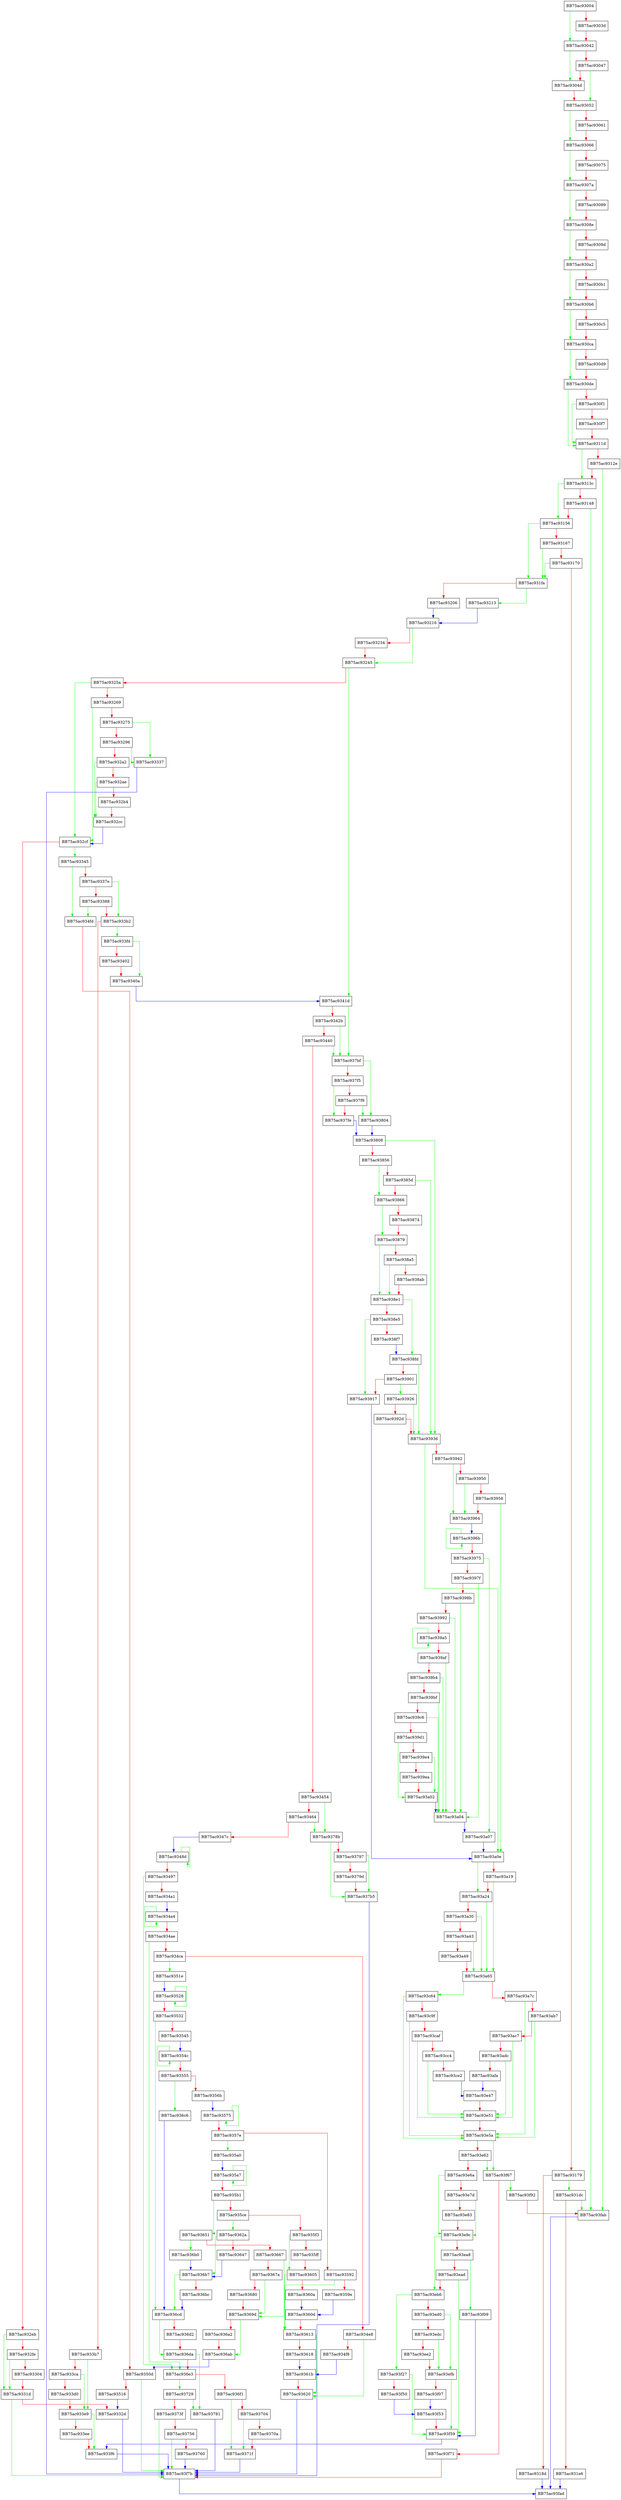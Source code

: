 digraph Action {
  node [shape="box"];
  graph [splines=ortho];
  BB75ac93004 -> BB75ac93042 [color="green"];
  BB75ac93004 -> BB75ac9303d [color="red"];
  BB75ac9303d -> BB75ac93042 [color="red"];
  BB75ac93042 -> BB75ac9304d [color="green"];
  BB75ac93042 -> BB75ac93047 [color="red"];
  BB75ac93047 -> BB75ac93052 [color="green"];
  BB75ac93047 -> BB75ac9304d [color="red"];
  BB75ac9304d -> BB75ac93052 [color="red"];
  BB75ac93052 -> BB75ac93066 [color="green"];
  BB75ac93052 -> BB75ac93061 [color="red"];
  BB75ac93061 -> BB75ac93066 [color="red"];
  BB75ac93066 -> BB75ac9307a [color="green"];
  BB75ac93066 -> BB75ac93075 [color="red"];
  BB75ac93075 -> BB75ac9307a [color="red"];
  BB75ac9307a -> BB75ac9308e [color="green"];
  BB75ac9307a -> BB75ac93089 [color="red"];
  BB75ac93089 -> BB75ac9308e [color="red"];
  BB75ac9308e -> BB75ac930a2 [color="green"];
  BB75ac9308e -> BB75ac9309d [color="red"];
  BB75ac9309d -> BB75ac930a2 [color="red"];
  BB75ac930a2 -> BB75ac930b6 [color="green"];
  BB75ac930a2 -> BB75ac930b1 [color="red"];
  BB75ac930b1 -> BB75ac930b6 [color="red"];
  BB75ac930b6 -> BB75ac930ca [color="green"];
  BB75ac930b6 -> BB75ac930c5 [color="red"];
  BB75ac930c5 -> BB75ac930ca [color="red"];
  BB75ac930ca -> BB75ac930de [color="green"];
  BB75ac930ca -> BB75ac930d9 [color="red"];
  BB75ac930d9 -> BB75ac930de [color="red"];
  BB75ac930de -> BB75ac9311d [color="green"];
  BB75ac930de -> BB75ac930f1 [color="red"];
  BB75ac930f1 -> BB75ac9311d [color="green"];
  BB75ac930f1 -> BB75ac930f7 [color="red"];
  BB75ac930f7 -> BB75ac9311d [color="red"];
  BB75ac9311d -> BB75ac9313c [color="green"];
  BB75ac9311d -> BB75ac9312e [color="red"];
  BB75ac9312e -> BB75ac93fab [color="green"];
  BB75ac9312e -> BB75ac9313c [color="red"];
  BB75ac9313c -> BB75ac93156 [color="green"];
  BB75ac9313c -> BB75ac93148 [color="red"];
  BB75ac93148 -> BB75ac93fab [color="green"];
  BB75ac93148 -> BB75ac93156 [color="red"];
  BB75ac93156 -> BB75ac931fa [color="green"];
  BB75ac93156 -> BB75ac93167 [color="red"];
  BB75ac93167 -> BB75ac931fa [color="green"];
  BB75ac93167 -> BB75ac93170 [color="red"];
  BB75ac93170 -> BB75ac931fa [color="green"];
  BB75ac93170 -> BB75ac93179 [color="red"];
  BB75ac93179 -> BB75ac931dc [color="green"];
  BB75ac93179 -> BB75ac9318d [color="red"];
  BB75ac9318d -> BB75ac93fad [color="blue"];
  BB75ac931dc -> BB75ac93fab [color="green"];
  BB75ac931dc -> BB75ac931e6 [color="red"];
  BB75ac931e6 -> BB75ac93fad [color="blue"];
  BB75ac931fa -> BB75ac93213 [color="green"];
  BB75ac931fa -> BB75ac93206 [color="red"];
  BB75ac93206 -> BB75ac93216 [color="blue"];
  BB75ac93213 -> BB75ac93216 [color="blue"];
  BB75ac93216 -> BB75ac93245 [color="green"];
  BB75ac93216 -> BB75ac93234 [color="red"];
  BB75ac93234 -> BB75ac93245 [color="red"];
  BB75ac93245 -> BB75ac9341d [color="green"];
  BB75ac93245 -> BB75ac9325a [color="red"];
  BB75ac9325a -> BB75ac932cf [color="green"];
  BB75ac9325a -> BB75ac93269 [color="red"];
  BB75ac93269 -> BB75ac932cf [color="green"];
  BB75ac93269 -> BB75ac93275 [color="red"];
  BB75ac93275 -> BB75ac93337 [color="green"];
  BB75ac93275 -> BB75ac93296 [color="red"];
  BB75ac93296 -> BB75ac93337 [color="green"];
  BB75ac93296 -> BB75ac932a2 [color="red"];
  BB75ac932a2 -> BB75ac932cc [color="green"];
  BB75ac932a2 -> BB75ac932ae [color="red"];
  BB75ac932ae -> BB75ac932cc [color="green"];
  BB75ac932ae -> BB75ac932b4 [color="red"];
  BB75ac932b4 -> BB75ac932cc [color="red"];
  BB75ac932cc -> BB75ac932cf [color="blue"];
  BB75ac932cf -> BB75ac93345 [color="green"];
  BB75ac932cf -> BB75ac932eb [color="red"];
  BB75ac932eb -> BB75ac9331d [color="green"];
  BB75ac932eb -> BB75ac932fe [color="red"];
  BB75ac932fe -> BB75ac9331d [color="green"];
  BB75ac932fe -> BB75ac93304 [color="red"];
  BB75ac93304 -> BB75ac9331d [color="red"];
  BB75ac9331d -> BB75ac93f7b [color="green"];
  BB75ac9331d -> BB75ac9332d [color="red"];
  BB75ac9332d -> BB75ac93f7b [color="blue"];
  BB75ac93337 -> BB75ac93f7b [color="blue"];
  BB75ac93345 -> BB75ac934fd [color="green"];
  BB75ac93345 -> BB75ac9337e [color="red"];
  BB75ac9337e -> BB75ac933b2 [color="green"];
  BB75ac9337e -> BB75ac93388 [color="red"];
  BB75ac93388 -> BB75ac934fd [color="green"];
  BB75ac93388 -> BB75ac933b2 [color="red"];
  BB75ac933b2 -> BB75ac933fd [color="green"];
  BB75ac933b2 -> BB75ac933b7 [color="red"];
  BB75ac933b7 -> BB75ac933e9 [color="green"];
  BB75ac933b7 -> BB75ac933ca [color="red"];
  BB75ac933ca -> BB75ac933e9 [color="green"];
  BB75ac933ca -> BB75ac933d0 [color="red"];
  BB75ac933d0 -> BB75ac933e9 [color="red"];
  BB75ac933e9 -> BB75ac933f6 [color="green"];
  BB75ac933e9 -> BB75ac933ee [color="red"];
  BB75ac933ee -> BB75ac933f6 [color="red"];
  BB75ac933f6 -> BB75ac93f7b [color="blue"];
  BB75ac933fd -> BB75ac9340a [color="green"];
  BB75ac933fd -> BB75ac93402 [color="red"];
  BB75ac93402 -> BB75ac9340a [color="red"];
  BB75ac9340a -> BB75ac9341d [color="blue"];
  BB75ac9341d -> BB75ac937bf [color="green"];
  BB75ac9341d -> BB75ac9342b [color="red"];
  BB75ac9342b -> BB75ac937bf [color="green"];
  BB75ac9342b -> BB75ac93440 [color="red"];
  BB75ac93440 -> BB75ac937bf [color="green"];
  BB75ac93440 -> BB75ac93454 [color="red"];
  BB75ac93454 -> BB75ac9378b [color="green"];
  BB75ac93454 -> BB75ac93464 [color="red"];
  BB75ac93464 -> BB75ac9378b [color="green"];
  BB75ac93464 -> BB75ac9347c [color="red"];
  BB75ac9347c -> BB75ac9348d [color="blue"];
  BB75ac9348d -> BB75ac9348d [color="green"];
  BB75ac9348d -> BB75ac93497 [color="red"];
  BB75ac93497 -> BB75ac936e3 [color="green"];
  BB75ac93497 -> BB75ac934a1 [color="red"];
  BB75ac934a1 -> BB75ac934a4 [color="blue"];
  BB75ac934a4 -> BB75ac934a4 [color="green"];
  BB75ac934a4 -> BB75ac934ae [color="red"];
  BB75ac934ae -> BB75ac936e3 [color="green"];
  BB75ac934ae -> BB75ac934ca [color="red"];
  BB75ac934ca -> BB75ac9351e [color="green"];
  BB75ac934ca -> BB75ac934e8 [color="red"];
  BB75ac934e8 -> BB75ac93620 [color="green"];
  BB75ac934e8 -> BB75ac934f8 [color="red"];
  BB75ac934f8 -> BB75ac9361b [color="blue"];
  BB75ac934fd -> BB75ac9350d [color="red"];
  BB75ac9350d -> BB75ac93f7b [color="green"];
  BB75ac9350d -> BB75ac93516 [color="red"];
  BB75ac93516 -> BB75ac9332d [color="blue"];
  BB75ac9351e -> BB75ac93528 [color="blue"];
  BB75ac93528 -> BB75ac93528 [color="green"];
  BB75ac93528 -> BB75ac93532 [color="red"];
  BB75ac93532 -> BB75ac936cd [color="green"];
  BB75ac93532 -> BB75ac93545 [color="red"];
  BB75ac93545 -> BB75ac9354c [color="blue"];
  BB75ac9354c -> BB75ac9354c [color="green"];
  BB75ac9354c -> BB75ac93555 [color="red"];
  BB75ac93555 -> BB75ac936c6 [color="green"];
  BB75ac93555 -> BB75ac9356b [color="red"];
  BB75ac9356b -> BB75ac93575 [color="blue"];
  BB75ac93575 -> BB75ac93575 [color="green"];
  BB75ac93575 -> BB75ac9357e [color="red"];
  BB75ac9357e -> BB75ac935a0 [color="green"];
  BB75ac9357e -> BB75ac93592 [color="red"];
  BB75ac93592 -> BB75ac93613 [color="green"];
  BB75ac93592 -> BB75ac9359e [color="red"];
  BB75ac9359e -> BB75ac9360d [color="blue"];
  BB75ac935a0 -> BB75ac935a7 [color="blue"];
  BB75ac935a7 -> BB75ac935a7 [color="green"];
  BB75ac935a7 -> BB75ac935b1 [color="red"];
  BB75ac935b1 -> BB75ac93651 [color="green"];
  BB75ac935b1 -> BB75ac935ce [color="red"];
  BB75ac935ce -> BB75ac9362a [color="green"];
  BB75ac935ce -> BB75ac935f3 [color="red"];
  BB75ac935f3 -> BB75ac93605 [color="green"];
  BB75ac935f3 -> BB75ac935ff [color="red"];
  BB75ac935ff -> BB75ac93605 [color="red"];
  BB75ac93605 -> BB75ac93613 [color="green"];
  BB75ac93605 -> BB75ac9360a [color="red"];
  BB75ac9360a -> BB75ac9360d [color="blue"];
  BB75ac9360d -> BB75ac93613 [color="red"];
  BB75ac93613 -> BB75ac93620 [color="green"];
  BB75ac93613 -> BB75ac93618 [color="red"];
  BB75ac93618 -> BB75ac9361b [color="blue"];
  BB75ac9361b -> BB75ac93620 [color="red"];
  BB75ac93620 -> BB75ac93f7b [color="blue"];
  BB75ac9362a -> BB75ac936b7 [color="green"];
  BB75ac9362a -> BB75ac93647 [color="red"];
  BB75ac93647 -> BB75ac936b7 [color="blue"];
  BB75ac93651 -> BB75ac936b0 [color="green"];
  BB75ac93651 -> BB75ac93667 [color="red"];
  BB75ac93667 -> BB75ac9369d [color="green"];
  BB75ac93667 -> BB75ac9367a [color="red"];
  BB75ac9367a -> BB75ac9369d [color="green"];
  BB75ac9367a -> BB75ac93680 [color="red"];
  BB75ac93680 -> BB75ac9369d [color="red"];
  BB75ac9369d -> BB75ac936ab [color="green"];
  BB75ac9369d -> BB75ac936a2 [color="red"];
  BB75ac936a2 -> BB75ac936ab [color="red"];
  BB75ac936ab -> BB75ac9350d [color="blue"];
  BB75ac936b0 -> BB75ac936b7 [color="blue"];
  BB75ac936b7 -> BB75ac936cd [color="green"];
  BB75ac936b7 -> BB75ac936bc [color="red"];
  BB75ac936bc -> BB75ac936cd [color="blue"];
  BB75ac936c6 -> BB75ac936cd [color="blue"];
  BB75ac936cd -> BB75ac936da [color="green"];
  BB75ac936cd -> BB75ac936d2 [color="red"];
  BB75ac936d2 -> BB75ac936da [color="red"];
  BB75ac936da -> BB75ac93781 [color="green"];
  BB75ac936da -> BB75ac936e3 [color="red"];
  BB75ac936e3 -> BB75ac93729 [color="green"];
  BB75ac936e3 -> BB75ac936f1 [color="red"];
  BB75ac936f1 -> BB75ac9371f [color="green"];
  BB75ac936f1 -> BB75ac93704 [color="red"];
  BB75ac93704 -> BB75ac9371f [color="green"];
  BB75ac93704 -> BB75ac9370a [color="red"];
  BB75ac9370a -> BB75ac9371f [color="red"];
  BB75ac9371f -> BB75ac93f7b [color="blue"];
  BB75ac93729 -> BB75ac93781 [color="green"];
  BB75ac93729 -> BB75ac9373f [color="red"];
  BB75ac9373f -> BB75ac93f7b [color="green"];
  BB75ac9373f -> BB75ac93756 [color="red"];
  BB75ac93756 -> BB75ac93f7b [color="green"];
  BB75ac93756 -> BB75ac93760 [color="red"];
  BB75ac93760 -> BB75ac93f7b [color="blue"];
  BB75ac93781 -> BB75ac93f7b [color="blue"];
  BB75ac9378b -> BB75ac937b5 [color="green"];
  BB75ac9378b -> BB75ac93797 [color="red"];
  BB75ac93797 -> BB75ac937b5 [color="green"];
  BB75ac93797 -> BB75ac9379d [color="red"];
  BB75ac9379d -> BB75ac937b5 [color="red"];
  BB75ac937b5 -> BB75ac93f7b [color="blue"];
  BB75ac937bf -> BB75ac93804 [color="green"];
  BB75ac937bf -> BB75ac937f5 [color="red"];
  BB75ac937f5 -> BB75ac937fe [color="green"];
  BB75ac937f5 -> BB75ac937f9 [color="red"];
  BB75ac937f9 -> BB75ac93804 [color="green"];
  BB75ac937f9 -> BB75ac937fe [color="red"];
  BB75ac937fe -> BB75ac93808 [color="blue"];
  BB75ac93804 -> BB75ac93808 [color="blue"];
  BB75ac93808 -> BB75ac93936 [color="green"];
  BB75ac93808 -> BB75ac93856 [color="red"];
  BB75ac93856 -> BB75ac93866 [color="green"];
  BB75ac93856 -> BB75ac9385d [color="red"];
  BB75ac9385d -> BB75ac93936 [color="green"];
  BB75ac9385d -> BB75ac93866 [color="red"];
  BB75ac93866 -> BB75ac93879 [color="green"];
  BB75ac93866 -> BB75ac93874 [color="red"];
  BB75ac93874 -> BB75ac93879 [color="red"];
  BB75ac93879 -> BB75ac938e1 [color="green"];
  BB75ac93879 -> BB75ac938a5 [color="red"];
  BB75ac938a5 -> BB75ac938e1 [color="green"];
  BB75ac938a5 -> BB75ac938ab [color="red"];
  BB75ac938ab -> BB75ac938e1 [color="red"];
  BB75ac938e1 -> BB75ac938fd [color="green"];
  BB75ac938e1 -> BB75ac938e5 [color="red"];
  BB75ac938e5 -> BB75ac93917 [color="green"];
  BB75ac938e5 -> BB75ac938f7 [color="red"];
  BB75ac938f7 -> BB75ac938fd [color="blue"];
  BB75ac938fd -> BB75ac93936 [color="green"];
  BB75ac938fd -> BB75ac93901 [color="red"];
  BB75ac93901 -> BB75ac93926 [color="green"];
  BB75ac93901 -> BB75ac93917 [color="red"];
  BB75ac93917 -> BB75ac93a0e [color="blue"];
  BB75ac93926 -> BB75ac93936 [color="green"];
  BB75ac93926 -> BB75ac9392d [color="red"];
  BB75ac9392d -> BB75ac93936 [color="red"];
  BB75ac93936 -> BB75ac93a0e [color="green"];
  BB75ac93936 -> BB75ac93942 [color="red"];
  BB75ac93942 -> BB75ac93964 [color="green"];
  BB75ac93942 -> BB75ac93950 [color="red"];
  BB75ac93950 -> BB75ac93964 [color="green"];
  BB75ac93950 -> BB75ac93958 [color="red"];
  BB75ac93958 -> BB75ac93a0e [color="green"];
  BB75ac93958 -> BB75ac93964 [color="red"];
  BB75ac93964 -> BB75ac9396b [color="blue"];
  BB75ac9396b -> BB75ac9396b [color="green"];
  BB75ac9396b -> BB75ac93975 [color="red"];
  BB75ac93975 -> BB75ac93a07 [color="green"];
  BB75ac93975 -> BB75ac9397f [color="red"];
  BB75ac9397f -> BB75ac93a04 [color="green"];
  BB75ac9397f -> BB75ac9398b [color="red"];
  BB75ac9398b -> BB75ac93a04 [color="green"];
  BB75ac9398b -> BB75ac93992 [color="red"];
  BB75ac93992 -> BB75ac93a04 [color="green"];
  BB75ac93992 -> BB75ac939a5 [color="red"];
  BB75ac939a5 -> BB75ac939a5 [color="green"];
  BB75ac939a5 -> BB75ac939af [color="red"];
  BB75ac939af -> BB75ac93a04 [color="green"];
  BB75ac939af -> BB75ac939b4 [color="red"];
  BB75ac939b4 -> BB75ac93a04 [color="green"];
  BB75ac939b4 -> BB75ac939bf [color="red"];
  BB75ac939bf -> BB75ac93a04 [color="green"];
  BB75ac939bf -> BB75ac939c6 [color="red"];
  BB75ac939c6 -> BB75ac93a04 [color="green"];
  BB75ac939c6 -> BB75ac939d1 [color="red"];
  BB75ac939d1 -> BB75ac93a02 [color="green"];
  BB75ac939d1 -> BB75ac939e4 [color="red"];
  BB75ac939e4 -> BB75ac93a02 [color="green"];
  BB75ac939e4 -> BB75ac939ea [color="red"];
  BB75ac939ea -> BB75ac93a02 [color="red"];
  BB75ac93a02 -> BB75ac93a04 [color="blue"];
  BB75ac93a04 -> BB75ac93a07 [color="blue"];
  BB75ac93a07 -> BB75ac93a0e [color="blue"];
  BB75ac93a0e -> BB75ac93a24 [color="green"];
  BB75ac93a0e -> BB75ac93a19 [color="red"];
  BB75ac93a19 -> BB75ac93a65 [color="green"];
  BB75ac93a19 -> BB75ac93a24 [color="red"];
  BB75ac93a24 -> BB75ac93a65 [color="green"];
  BB75ac93a24 -> BB75ac93a30 [color="red"];
  BB75ac93a30 -> BB75ac93a65 [color="green"];
  BB75ac93a30 -> BB75ac93a43 [color="red"];
  BB75ac93a43 -> BB75ac93a65 [color="green"];
  BB75ac93a43 -> BB75ac93a49 [color="red"];
  BB75ac93a49 -> BB75ac93a65 [color="red"];
  BB75ac93a65 -> BB75ac93c64 [color="green"];
  BB75ac93a65 -> BB75ac93a7c [color="red"];
  BB75ac93a7c -> BB75ac93e5a [color="green"];
  BB75ac93a7c -> BB75ac93ab7 [color="red"];
  BB75ac93ab7 -> BB75ac93e5a [color="green"];
  BB75ac93ab7 -> BB75ac93ac7 [color="red"];
  BB75ac93ac7 -> BB75ac93e51 [color="green"];
  BB75ac93ac7 -> BB75ac93adc [color="red"];
  BB75ac93adc -> BB75ac93e51 [color="green"];
  BB75ac93adc -> BB75ac93afa [color="red"];
  BB75ac93afa -> BB75ac93e47 [color="blue"];
  BB75ac93c64 -> BB75ac93e5a [color="green"];
  BB75ac93c64 -> BB75ac93c9f [color="red"];
  BB75ac93c9f -> BB75ac93e5a [color="green"];
  BB75ac93c9f -> BB75ac93caf [color="red"];
  BB75ac93caf -> BB75ac93e51 [color="green"];
  BB75ac93caf -> BB75ac93cc4 [color="red"];
  BB75ac93cc4 -> BB75ac93e51 [color="green"];
  BB75ac93cc4 -> BB75ac93ce2 [color="red"];
  BB75ac93ce2 -> BB75ac93e47 [color="blue"];
  BB75ac93e47 -> BB75ac93e51 [color="red"];
  BB75ac93e51 -> BB75ac93e5a [color="red"];
  BB75ac93e5a -> BB75ac93f67 [color="green"];
  BB75ac93e5a -> BB75ac93e62 [color="red"];
  BB75ac93e62 -> BB75ac93f67 [color="green"];
  BB75ac93e62 -> BB75ac93e6a [color="red"];
  BB75ac93e6a -> BB75ac93e9c [color="green"];
  BB75ac93e6a -> BB75ac93e7d [color="red"];
  BB75ac93e7d -> BB75ac93e9c [color="green"];
  BB75ac93e7d -> BB75ac93e83 [color="red"];
  BB75ac93e83 -> BB75ac93e9c [color="red"];
  BB75ac93e9c -> BB75ac93eb6 [color="green"];
  BB75ac93e9c -> BB75ac93ea8 [color="red"];
  BB75ac93ea8 -> BB75ac93f09 [color="green"];
  BB75ac93ea8 -> BB75ac93ead [color="red"];
  BB75ac93ead -> BB75ac93f59 [color="green"];
  BB75ac93ead -> BB75ac93eb6 [color="red"];
  BB75ac93eb6 -> BB75ac93f27 [color="green"];
  BB75ac93eb6 -> BB75ac93ed0 [color="red"];
  BB75ac93ed0 -> BB75ac93efb [color="green"];
  BB75ac93ed0 -> BB75ac93edc [color="red"];
  BB75ac93edc -> BB75ac93efb [color="green"];
  BB75ac93edc -> BB75ac93ee2 [color="red"];
  BB75ac93ee2 -> BB75ac93efb [color="red"];
  BB75ac93efb -> BB75ac93f59 [color="green"];
  BB75ac93efb -> BB75ac93f07 [color="red"];
  BB75ac93f07 -> BB75ac93f53 [color="blue"];
  BB75ac93f09 -> BB75ac93f59 [color="blue"];
  BB75ac93f27 -> BB75ac93f59 [color="green"];
  BB75ac93f27 -> BB75ac93f50 [color="red"];
  BB75ac93f50 -> BB75ac93f53 [color="blue"];
  BB75ac93f53 -> BB75ac93f59 [color="red"];
  BB75ac93f59 -> BB75ac933f6 [color="blue"];
  BB75ac93f67 -> BB75ac93f92 [color="green"];
  BB75ac93f67 -> BB75ac93f71 [color="red"];
  BB75ac93f71 -> BB75ac93f7b [color="red"];
  BB75ac93f7b -> BB75ac93fad [color="blue"];
  BB75ac93f92 -> BB75ac93fab [color="red"];
  BB75ac93fab -> BB75ac93fad [color="blue"];
}